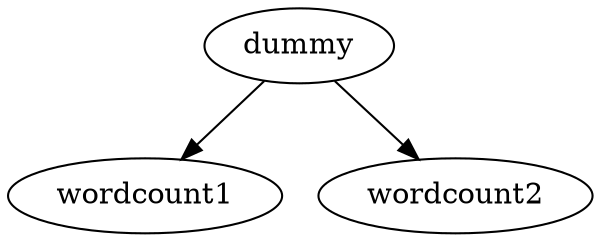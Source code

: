 digraph wordcount {
    wordcount1 [
                name="wordcount1"
                type="shell"
                vars="$date=${YYYYMMDD}"
                script="wordcount/wordcount1.sh"
                ]
    wordcount2 [
                name="wordcount2"
                type="shell"
                vars="$date=$bizdate"
                script="wordcount/wordcount1.sh"
                ]
    dummy [
           name="dummy"
           type="dummy"
           vars="$bizdate=${YYYYMMDD}+2*$day"
           ]
    dummy -> wordcount1
    dummy -> wordcount2
}
